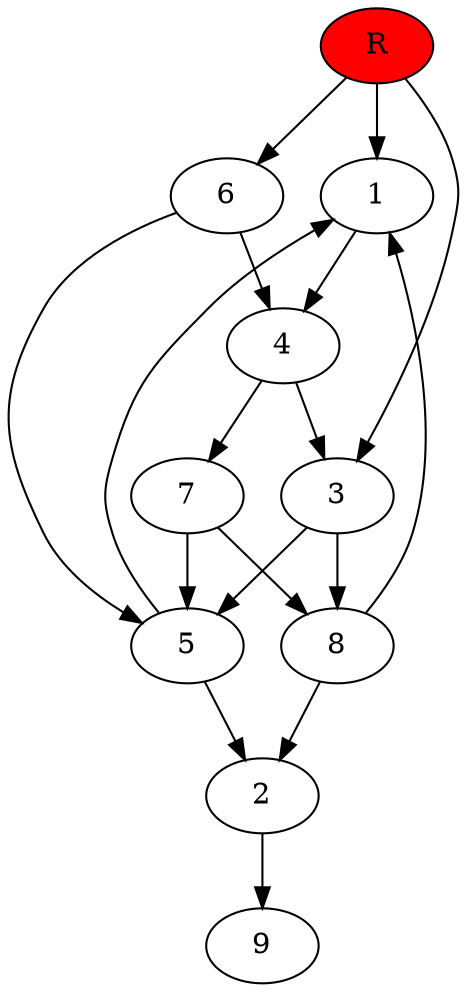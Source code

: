 digraph prb29687 {
	1
	2
	3
	4
	5
	6
	7
	8
	R [fillcolor="#ff0000" style=filled]
	1 -> 4
	2 -> 9
	3 -> 5
	3 -> 8
	4 -> 3
	4 -> 7
	5 -> 1
	5 -> 2
	6 -> 4
	6 -> 5
	7 -> 5
	7 -> 8
	8 -> 1
	8 -> 2
	R -> 1
	R -> 3
	R -> 6
}
